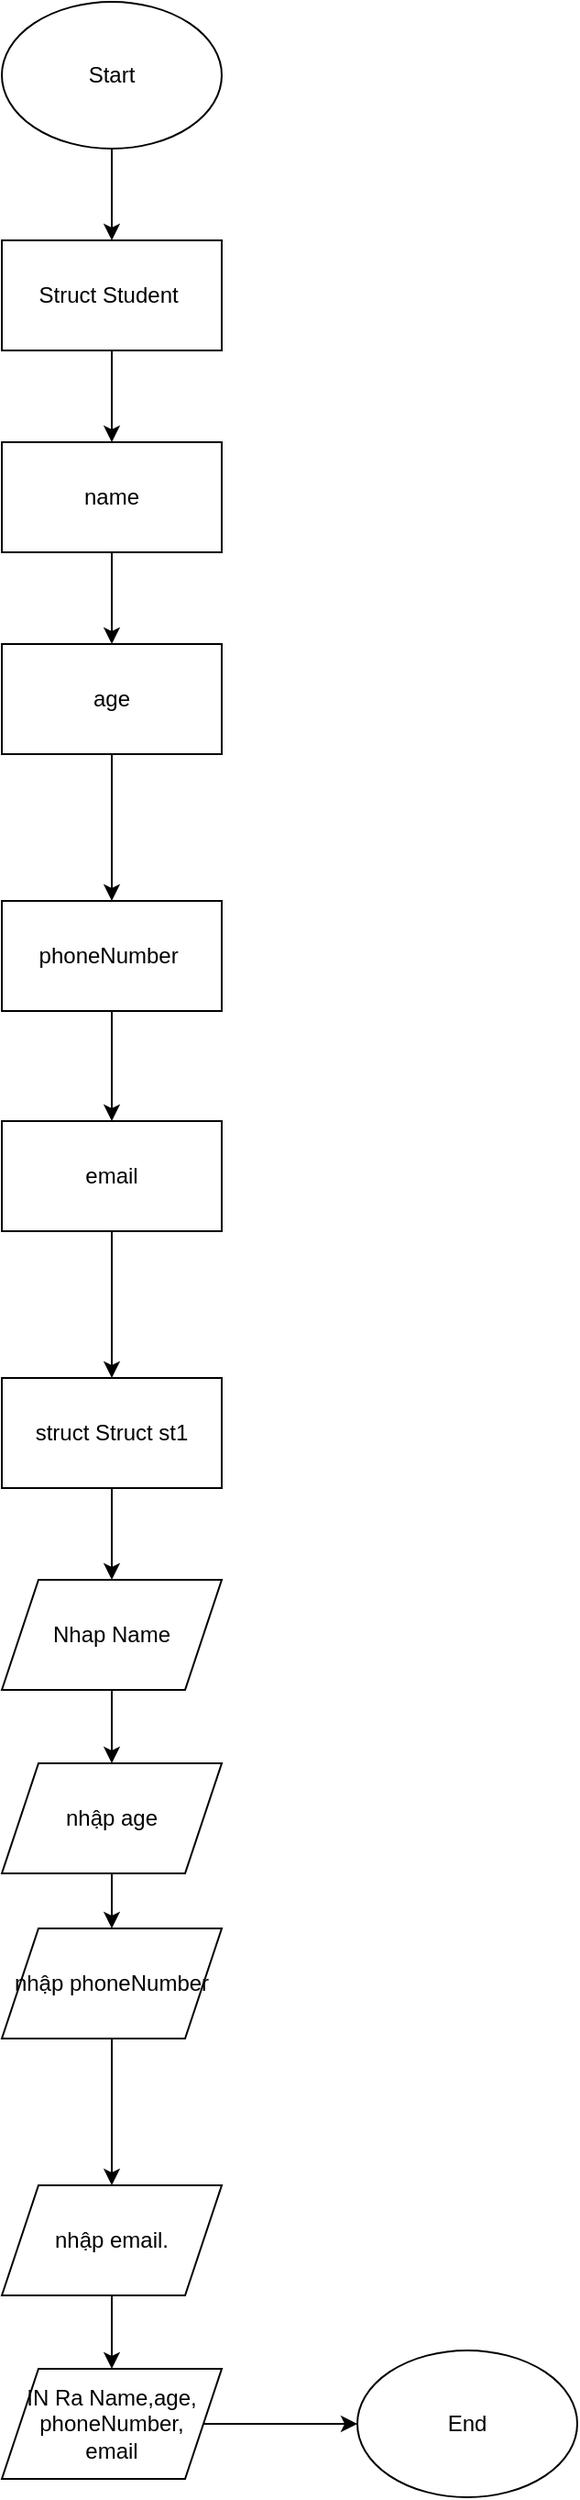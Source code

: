 <mxfile version="22.1.5" type="device">
  <diagram name="Trang-1" id="xqIy6baSnOVemqBX09bH">
    <mxGraphModel dx="1006" dy="559" grid="1" gridSize="10" guides="1" tooltips="1" connect="1" arrows="1" fold="1" page="1" pageScale="1" pageWidth="827" pageHeight="1169" math="0" shadow="0">
      <root>
        <mxCell id="0" />
        <mxCell id="1" parent="0" />
        <mxCell id="2fq9JfL3-SkaHXlAE31r-4" value="" style="edgeStyle=orthogonalEdgeStyle;rounded=0;orthogonalLoop=1;jettySize=auto;html=1;" edge="1" parent="1" source="2fq9JfL3-SkaHXlAE31r-1" target="2fq9JfL3-SkaHXlAE31r-3">
          <mxGeometry relative="1" as="geometry" />
        </mxCell>
        <mxCell id="2fq9JfL3-SkaHXlAE31r-1" value="Start" style="ellipse;whiteSpace=wrap;html=1;" vertex="1" parent="1">
          <mxGeometry x="160" y="10" width="120" height="80" as="geometry" />
        </mxCell>
        <mxCell id="2fq9JfL3-SkaHXlAE31r-6" value="" style="edgeStyle=orthogonalEdgeStyle;rounded=0;orthogonalLoop=1;jettySize=auto;html=1;" edge="1" parent="1" source="2fq9JfL3-SkaHXlAE31r-3" target="2fq9JfL3-SkaHXlAE31r-5">
          <mxGeometry relative="1" as="geometry" />
        </mxCell>
        <mxCell id="2fq9JfL3-SkaHXlAE31r-3" value="Struct Student&amp;nbsp;" style="whiteSpace=wrap;html=1;" vertex="1" parent="1">
          <mxGeometry x="160" y="140" width="120" height="60" as="geometry" />
        </mxCell>
        <mxCell id="2fq9JfL3-SkaHXlAE31r-8" value="" style="edgeStyle=orthogonalEdgeStyle;rounded=0;orthogonalLoop=1;jettySize=auto;html=1;" edge="1" parent="1" source="2fq9JfL3-SkaHXlAE31r-5" target="2fq9JfL3-SkaHXlAE31r-7">
          <mxGeometry relative="1" as="geometry" />
        </mxCell>
        <mxCell id="2fq9JfL3-SkaHXlAE31r-5" value="name" style="whiteSpace=wrap;html=1;" vertex="1" parent="1">
          <mxGeometry x="160" y="250" width="120" height="60" as="geometry" />
        </mxCell>
        <mxCell id="2fq9JfL3-SkaHXlAE31r-10" value="" style="edgeStyle=orthogonalEdgeStyle;rounded=0;orthogonalLoop=1;jettySize=auto;html=1;" edge="1" parent="1" source="2fq9JfL3-SkaHXlAE31r-7" target="2fq9JfL3-SkaHXlAE31r-9">
          <mxGeometry relative="1" as="geometry" />
        </mxCell>
        <mxCell id="2fq9JfL3-SkaHXlAE31r-7" value="age" style="whiteSpace=wrap;html=1;" vertex="1" parent="1">
          <mxGeometry x="160" y="360" width="120" height="60" as="geometry" />
        </mxCell>
        <mxCell id="2fq9JfL3-SkaHXlAE31r-12" value="" style="edgeStyle=orthogonalEdgeStyle;rounded=0;orthogonalLoop=1;jettySize=auto;html=1;" edge="1" parent="1" source="2fq9JfL3-SkaHXlAE31r-9" target="2fq9JfL3-SkaHXlAE31r-11">
          <mxGeometry relative="1" as="geometry" />
        </mxCell>
        <mxCell id="2fq9JfL3-SkaHXlAE31r-9" value="phoneNumber&amp;nbsp;&lt;br&gt;" style="whiteSpace=wrap;html=1;" vertex="1" parent="1">
          <mxGeometry x="160" y="500" width="120" height="60" as="geometry" />
        </mxCell>
        <mxCell id="2fq9JfL3-SkaHXlAE31r-14" value="" style="edgeStyle=orthogonalEdgeStyle;rounded=0;orthogonalLoop=1;jettySize=auto;html=1;" edge="1" parent="1" source="2fq9JfL3-SkaHXlAE31r-11" target="2fq9JfL3-SkaHXlAE31r-13">
          <mxGeometry relative="1" as="geometry" />
        </mxCell>
        <mxCell id="2fq9JfL3-SkaHXlAE31r-11" value="email" style="whiteSpace=wrap;html=1;" vertex="1" parent="1">
          <mxGeometry x="160" y="620" width="120" height="60" as="geometry" />
        </mxCell>
        <mxCell id="2fq9JfL3-SkaHXlAE31r-16" value="" style="edgeStyle=orthogonalEdgeStyle;rounded=0;orthogonalLoop=1;jettySize=auto;html=1;" edge="1" parent="1" source="2fq9JfL3-SkaHXlAE31r-13" target="2fq9JfL3-SkaHXlAE31r-15">
          <mxGeometry relative="1" as="geometry" />
        </mxCell>
        <mxCell id="2fq9JfL3-SkaHXlAE31r-13" value="struct Struct st1" style="whiteSpace=wrap;html=1;" vertex="1" parent="1">
          <mxGeometry x="160" y="760" width="120" height="60" as="geometry" />
        </mxCell>
        <mxCell id="2fq9JfL3-SkaHXlAE31r-20" value="" style="edgeStyle=orthogonalEdgeStyle;rounded=0;orthogonalLoop=1;jettySize=auto;html=1;" edge="1" parent="1" source="2fq9JfL3-SkaHXlAE31r-15" target="2fq9JfL3-SkaHXlAE31r-19">
          <mxGeometry relative="1" as="geometry" />
        </mxCell>
        <mxCell id="2fq9JfL3-SkaHXlAE31r-15" value="Nhap Name" style="shape=parallelogram;perimeter=parallelogramPerimeter;whiteSpace=wrap;html=1;fixedSize=1;" vertex="1" parent="1">
          <mxGeometry x="160" y="870" width="120" height="60" as="geometry" />
        </mxCell>
        <mxCell id="2fq9JfL3-SkaHXlAE31r-22" value="" style="edgeStyle=orthogonalEdgeStyle;rounded=0;orthogonalLoop=1;jettySize=auto;html=1;" edge="1" parent="1" source="2fq9JfL3-SkaHXlAE31r-19" target="2fq9JfL3-SkaHXlAE31r-21">
          <mxGeometry relative="1" as="geometry" />
        </mxCell>
        <mxCell id="2fq9JfL3-SkaHXlAE31r-19" value="nhập age" style="shape=parallelogram;perimeter=parallelogramPerimeter;whiteSpace=wrap;html=1;fixedSize=1;" vertex="1" parent="1">
          <mxGeometry x="160" y="970" width="120" height="60" as="geometry" />
        </mxCell>
        <mxCell id="2fq9JfL3-SkaHXlAE31r-24" value="" style="edgeStyle=orthogonalEdgeStyle;rounded=0;orthogonalLoop=1;jettySize=auto;html=1;" edge="1" parent="1" source="2fq9JfL3-SkaHXlAE31r-21" target="2fq9JfL3-SkaHXlAE31r-23">
          <mxGeometry relative="1" as="geometry" />
        </mxCell>
        <mxCell id="2fq9JfL3-SkaHXlAE31r-21" value="nhập phoneNumber" style="shape=parallelogram;perimeter=parallelogramPerimeter;whiteSpace=wrap;html=1;fixedSize=1;" vertex="1" parent="1">
          <mxGeometry x="160" y="1060" width="120" height="60" as="geometry" />
        </mxCell>
        <mxCell id="2fq9JfL3-SkaHXlAE31r-26" value="" style="edgeStyle=orthogonalEdgeStyle;rounded=0;orthogonalLoop=1;jettySize=auto;html=1;" edge="1" parent="1" source="2fq9JfL3-SkaHXlAE31r-23" target="2fq9JfL3-SkaHXlAE31r-25">
          <mxGeometry relative="1" as="geometry" />
        </mxCell>
        <mxCell id="2fq9JfL3-SkaHXlAE31r-23" value="nhập email." style="shape=parallelogram;perimeter=parallelogramPerimeter;whiteSpace=wrap;html=1;fixedSize=1;" vertex="1" parent="1">
          <mxGeometry x="160" y="1200" width="120" height="60" as="geometry" />
        </mxCell>
        <mxCell id="2fq9JfL3-SkaHXlAE31r-29" value="" style="edgeStyle=orthogonalEdgeStyle;rounded=0;orthogonalLoop=1;jettySize=auto;html=1;" edge="1" parent="1" source="2fq9JfL3-SkaHXlAE31r-25" target="2fq9JfL3-SkaHXlAE31r-28">
          <mxGeometry relative="1" as="geometry" />
        </mxCell>
        <mxCell id="2fq9JfL3-SkaHXlAE31r-25" value="IN Ra Name,age,&lt;br&gt;phoneNumber,&lt;br&gt;email" style="shape=parallelogram;perimeter=parallelogramPerimeter;whiteSpace=wrap;html=1;fixedSize=1;" vertex="1" parent="1">
          <mxGeometry x="160" y="1300" width="120" height="60" as="geometry" />
        </mxCell>
        <mxCell id="2fq9JfL3-SkaHXlAE31r-28" value="End" style="ellipse;whiteSpace=wrap;html=1;" vertex="1" parent="1">
          <mxGeometry x="354" y="1290" width="120" height="80" as="geometry" />
        </mxCell>
      </root>
    </mxGraphModel>
  </diagram>
</mxfile>
